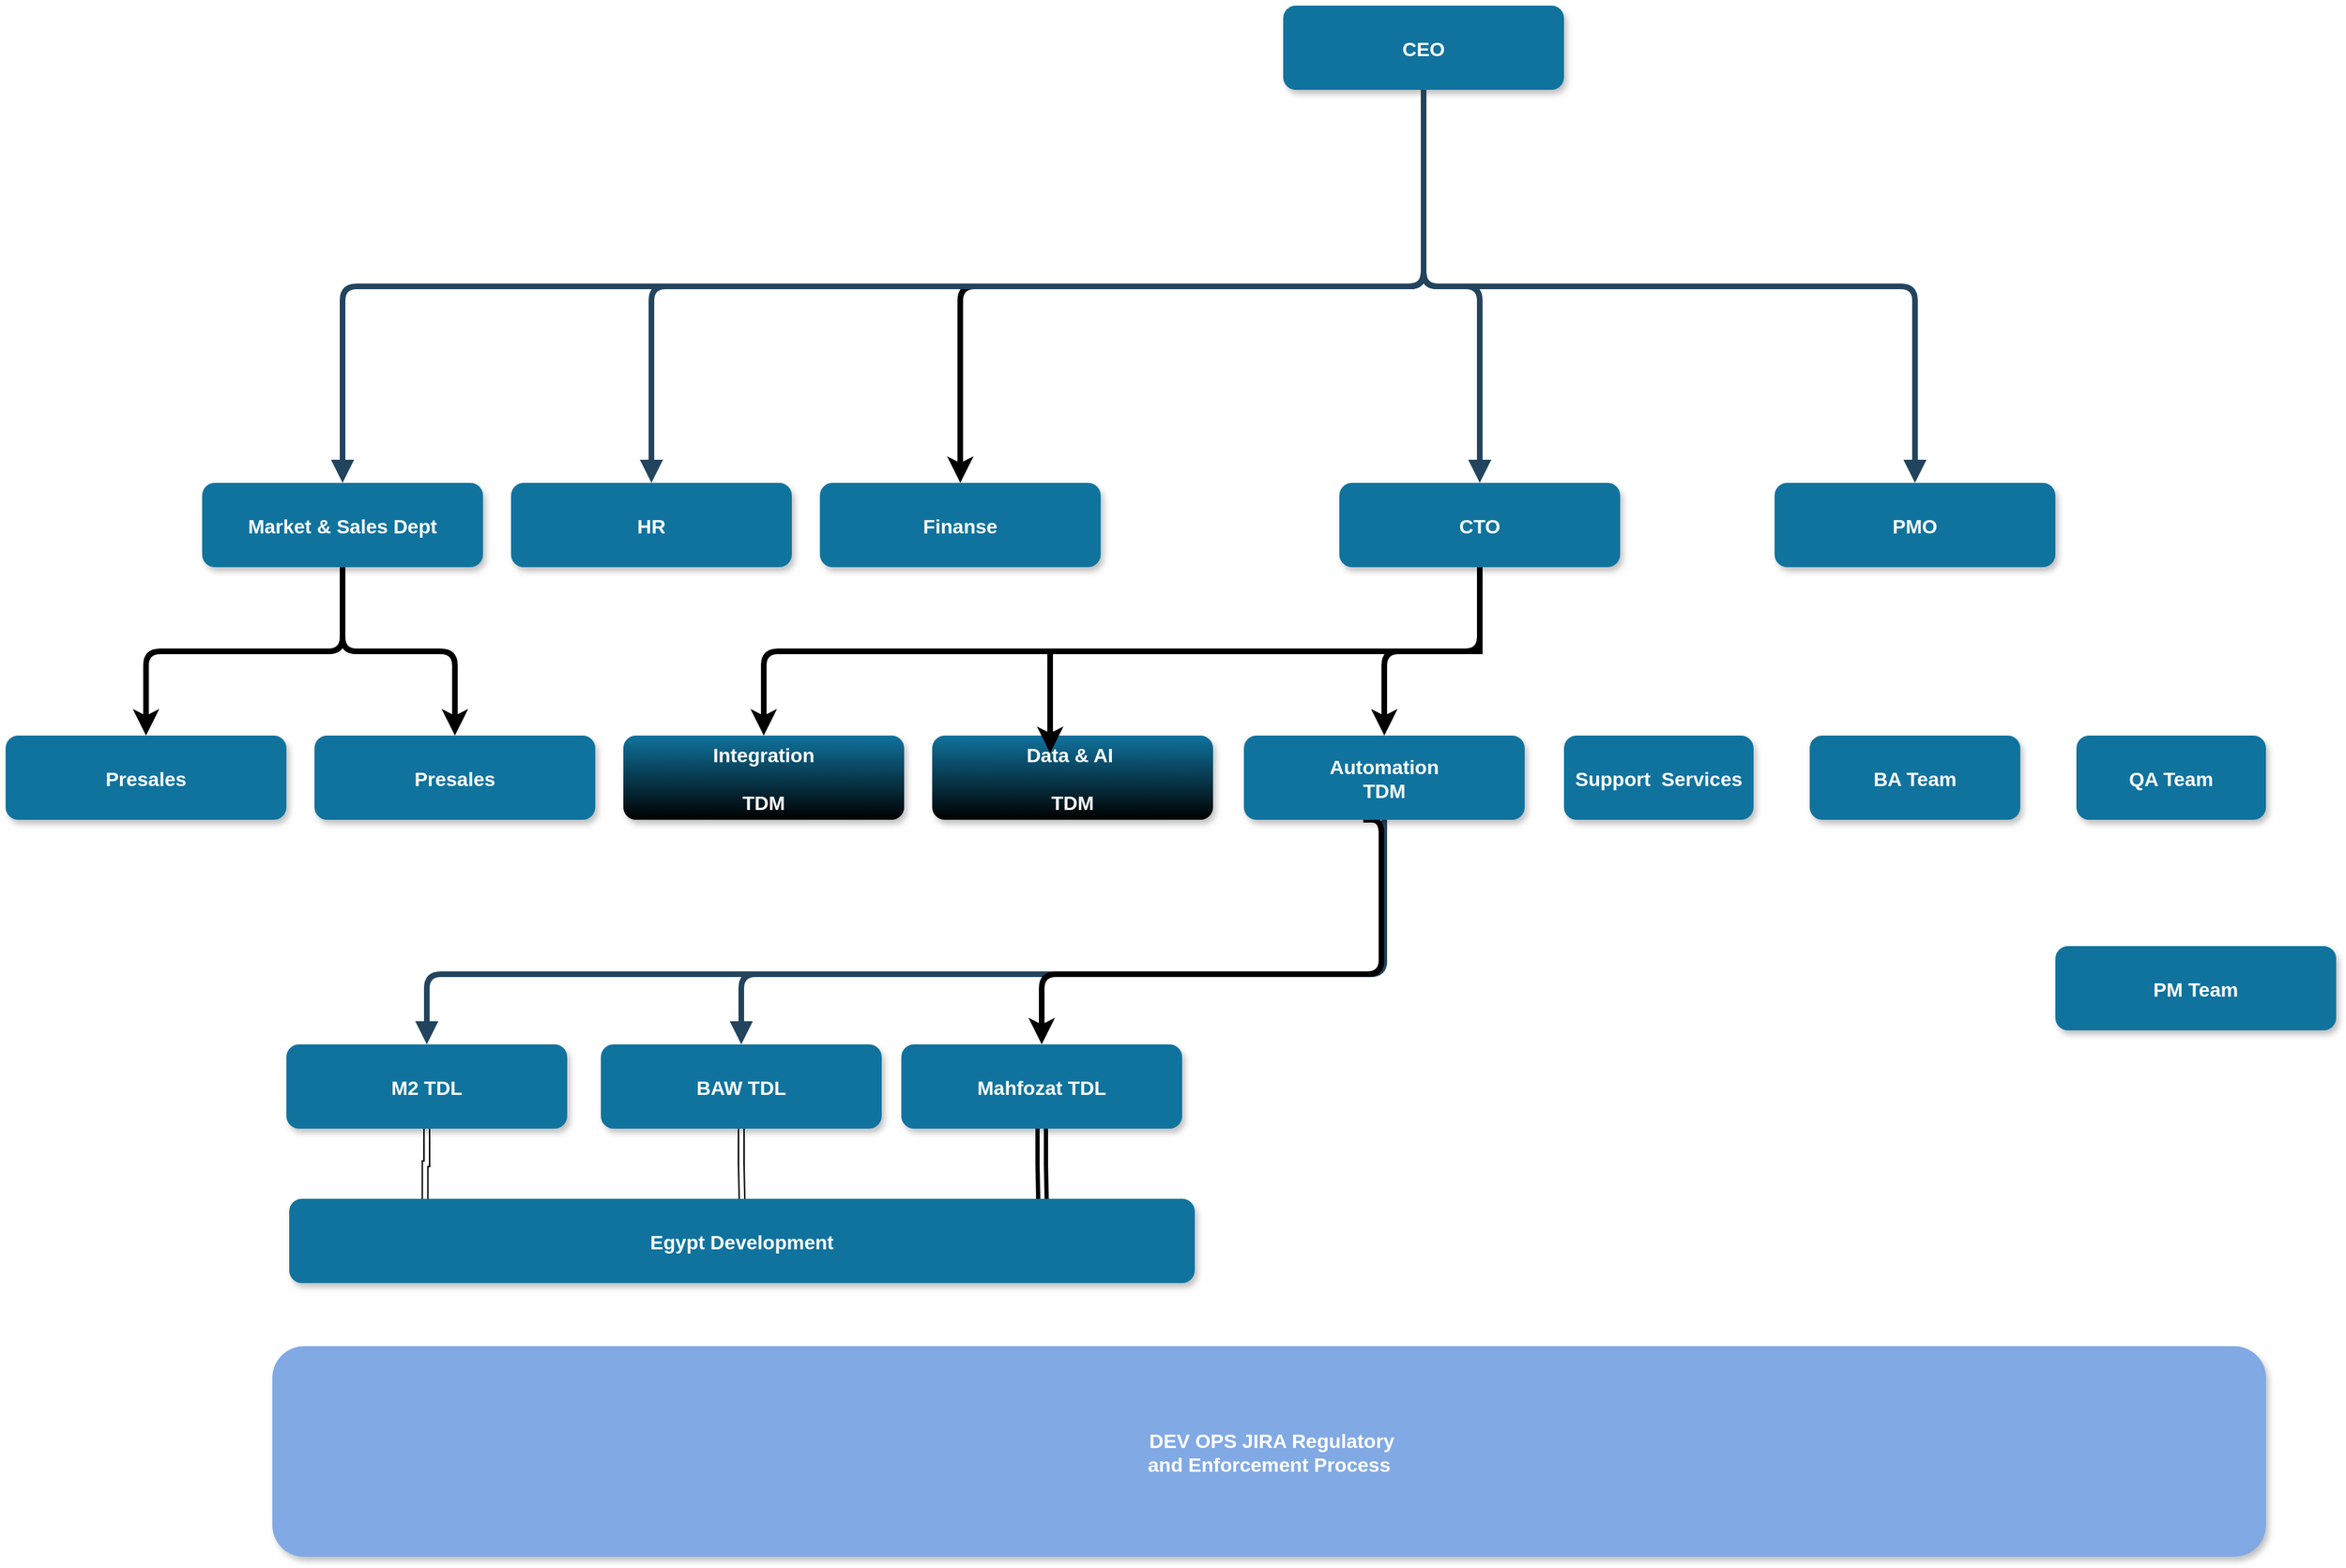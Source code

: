 <mxfile version="21.3.8" type="github">
  <diagram name="Page-1" id="97916047-d0de-89f5-080d-49f4d83e522f">
    <mxGraphModel dx="3662.5" dy="978" grid="1" gridSize="15" guides="1" tooltips="1" connect="1" arrows="1" fold="1" page="1" pageScale="1.5" pageWidth="1169" pageHeight="827" background="none" math="0" shadow="0">
      <root>
        <mxCell id="0" />
        <mxCell id="1" parent="0" />
        <mxCell id="CrXu2PX2MfrCH1NT0C0y-90" style="edgeStyle=orthogonalEdgeStyle;rounded=1;orthogonalLoop=1;jettySize=auto;html=1;entryX=0.5;entryY=0;entryDx=0;entryDy=0;strokeWidth=4;exitX=0.5;exitY=1;exitDx=0;exitDy=0;" parent="1" source="2" target="CrXu2PX2MfrCH1NT0C0y-88" edge="1">
          <mxGeometry relative="1" as="geometry">
            <Array as="points" />
          </mxGeometry>
        </mxCell>
        <mxCell id="2" value="CEO" style="rounded=1;fillColor=#10739E;strokeColor=none;shadow=1;gradientColor=none;fontStyle=1;fontColor=#FFFFFF;fontSize=14;" parent="1" vertex="1">
          <mxGeometry x="-820" y="50" width="200" height="60" as="geometry" />
        </mxCell>
        <mxCell id="CrXu2PX2MfrCH1NT0C0y-84" style="edgeStyle=orthogonalEdgeStyle;rounded=1;orthogonalLoop=1;jettySize=auto;html=1;exitX=0.5;exitY=1;exitDx=0;exitDy=0;entryX=0.58;entryY=0.167;entryDx=0;entryDy=0;entryPerimeter=0;strokeWidth=4;strokeColor=none;" parent="1" source="4" target="CrXu2PX2MfrCH1NT0C0y-81" edge="1">
          <mxGeometry relative="1" as="geometry" />
        </mxCell>
        <mxCell id="CrXu2PX2MfrCH1NT0C0y-85" style="edgeStyle=orthogonalEdgeStyle;rounded=1;orthogonalLoop=1;jettySize=auto;html=1;exitX=0.5;exitY=1;exitDx=0;exitDy=0;entryX=0.5;entryY=0;entryDx=0;entryDy=0;strokeWidth=4;" parent="1" source="4" target="CrXu2PX2MfrCH1NT0C0y-81" edge="1">
          <mxGeometry relative="1" as="geometry" />
        </mxCell>
        <mxCell id="CrXu2PX2MfrCH1NT0C0y-86" style="edgeStyle=orthogonalEdgeStyle;rounded=1;orthogonalLoop=1;jettySize=auto;html=1;entryX=0.5;entryY=0;entryDx=0;entryDy=0;strokeWidth=4;" parent="1" source="4" target="CrXu2PX2MfrCH1NT0C0y-83" edge="1">
          <mxGeometry relative="1" as="geometry" />
        </mxCell>
        <mxCell id="4" value="Market &amp; Sales Dept" style="rounded=1;fillColor=#10739E;strokeColor=none;shadow=1;gradientColor=none;fontStyle=1;fontColor=#FFFFFF;fontSize=14;" parent="1" vertex="1">
          <mxGeometry x="-1590" y="390" width="200" height="60" as="geometry" />
        </mxCell>
        <mxCell id="5" value="PMO " style="rounded=1;fillColor=#10739E;strokeColor=none;shadow=1;gradientColor=none;fontStyle=1;fontColor=#FFFFFF;fontSize=14;" parent="1" vertex="1">
          <mxGeometry x="-470" y="390" width="200" height="60" as="geometry" />
        </mxCell>
        <mxCell id="6" value="HR" style="rounded=1;fillColor=#10739E;strokeColor=none;shadow=1;gradientColor=none;fontStyle=1;fontColor=#FFFFFF;fontSize=14;" parent="1" vertex="1">
          <mxGeometry x="-1370" y="390" width="200" height="60" as="geometry" />
        </mxCell>
        <mxCell id="CrXu2PX2MfrCH1NT0C0y-148" style="edgeStyle=orthogonalEdgeStyle;rounded=0;orthogonalLoop=1;jettySize=auto;html=1;exitX=0.5;exitY=1;exitDx=0;exitDy=0;entryX=0.15;entryY=0.167;entryDx=0;entryDy=0;entryPerimeter=0;shape=link;" parent="1" source="8" target="7" edge="1">
          <mxGeometry relative="1" as="geometry" />
        </mxCell>
        <mxCell id="8" value="M2 TDL" style="rounded=1;fillColor=#10739E;strokeColor=none;shadow=1;gradientColor=none;fontStyle=1;fontColor=#FFFFFF;fontSize=14;" parent="1" vertex="1">
          <mxGeometry x="-1530" y="790" width="200" height="60" as="geometry" />
        </mxCell>
        <mxCell id="CrXu2PX2MfrCH1NT0C0y-147" style="edgeStyle=orthogonalEdgeStyle;rounded=0;orthogonalLoop=1;jettySize=auto;html=1;exitX=0.5;exitY=1;exitDx=0;exitDy=0;entryX=0.5;entryY=0;entryDx=0;entryDy=0;shape=link;" parent="1" source="13" target="7" edge="1">
          <mxGeometry relative="1" as="geometry" />
        </mxCell>
        <mxCell id="13" value="BAW TDL" style="rounded=1;fillColor=#10739E;strokeColor=none;shadow=1;gradientColor=none;fontStyle=1;fontColor=#FFFFFF;fontSize=14;" parent="1" vertex="1">
          <mxGeometry x="-1306" y="790" width="200" height="60" as="geometry" />
        </mxCell>
        <mxCell id="CrXu2PX2MfrCH1NT0C0y-145" style="edgeStyle=orthogonalEdgeStyle;rounded=0;orthogonalLoop=1;jettySize=auto;html=1;exitX=0.5;exitY=1;exitDx=0;exitDy=0;entryX=0.832;entryY=0.125;entryDx=0;entryDy=0;entryPerimeter=0;shape=link;strokeWidth=3;" parent="1" source="18" target="7" edge="1">
          <mxGeometry relative="1" as="geometry" />
        </mxCell>
        <mxCell id="18" value="Mahfozat TDL" style="rounded=1;fillColor=#10739E;strokeColor=none;shadow=1;gradientColor=none;fontStyle=1;fontColor=#FFFFFF;fontSize=14;" parent="1" vertex="1">
          <mxGeometry x="-1092" y="790" width="200" height="60" as="geometry" />
        </mxCell>
        <mxCell id="23" value=" DEV OPS JIRA Regulatory &#xa;and Enforcement Process" style="rounded=1;fillColor=#81a9e4;strokeColor=none;shadow=1;gradientColor=none;fontStyle=1;fontColor=#FFFFFF;fontSize=14;" parent="1" vertex="1">
          <mxGeometry x="-1540" y="1005" width="1420" height="150" as="geometry" />
        </mxCell>
        <mxCell id="30" value="" style="edgeStyle=elbowEdgeStyle;elbow=vertical;strokeWidth=4;endArrow=block;endFill=1;fontStyle=1;strokeColor=#23445D;exitX=0.5;exitY=1;exitDx=0;exitDy=0;entryX=0.5;entryY=0;entryDx=0;entryDy=0;" parent="1" target="5" edge="1">
          <mxGeometry x="-1340" y="130" width="100" height="100" as="geometry">
            <mxPoint x="-720" y="110" as="sourcePoint" />
            <mxPoint x="320" y="400" as="targetPoint" />
            <Array as="points">
              <mxPoint x="-170" y="250" />
            </Array>
          </mxGeometry>
        </mxCell>
        <mxCell id="31" value="" style="edgeStyle=elbowEdgeStyle;elbow=vertical;strokeWidth=4;endArrow=block;endFill=1;fontStyle=1;strokeColor=#23445D;exitX=0.5;exitY=1;exitDx=0;exitDy=0;" parent="1" source="2" target="4" edge="1">
          <mxGeometry x="-1340" y="130" width="100" height="100" as="geometry">
            <mxPoint x="-579" y="370" as="sourcePoint" />
            <mxPoint x="-1240" y="130" as="targetPoint" />
          </mxGeometry>
        </mxCell>
        <mxCell id="32" value="" style="edgeStyle=elbowEdgeStyle;elbow=vertical;strokeWidth=4;endArrow=block;endFill=1;fontStyle=1;strokeColor=#23445D;exitX=0.5;exitY=1;exitDx=0;exitDy=0;" parent="1" source="2" target="6" edge="1">
          <mxGeometry x="-1340" y="130" width="100" height="100" as="geometry">
            <mxPoint x="-579" y="370" as="sourcePoint" />
            <mxPoint x="-1240" y="130" as="targetPoint" />
            <Array as="points" />
          </mxGeometry>
        </mxCell>
        <mxCell id="34" value="" style="edgeStyle=elbowEdgeStyle;elbow=vertical;strokeWidth=4;endArrow=block;endFill=1;fontStyle=1;strokeColor=#23445D;entryX=0.5;entryY=0;entryDx=0;entryDy=0;exitX=0.5;exitY=1;exitDx=0;exitDy=0;" parent="1" source="CrXu2PX2MfrCH1NT0C0y-114" target="8" edge="1">
          <mxGeometry x="-950" y="150" width="100" height="100" as="geometry">
            <mxPoint x="-290" y="480" as="sourcePoint" />
            <mxPoint x="-790" y="750" as="targetPoint" />
            <Array as="points">
              <mxPoint x="-820" y="740" />
              <mxPoint x="-540" y="520" />
              <mxPoint x="-250" y="630" />
              <mxPoint x="-190" y="630" />
              <mxPoint x="-420" y="540" />
            </Array>
          </mxGeometry>
        </mxCell>
        <mxCell id="54" value="" style="edgeStyle=elbowEdgeStyle;elbow=vertical;strokeWidth=4;endArrow=block;endFill=1;fontStyle=1;strokeColor=#23445D;exitX=0.5;exitY=1;exitDx=0;exitDy=0;entryX=0.5;entryY=0;entryDx=0;entryDy=0;" parent="1" source="CrXu2PX2MfrCH1NT0C0y-114" target="13" edge="1">
          <mxGeometry x="-950" y="150" width="100" height="100" as="geometry">
            <mxPoint x="-420" y="630" as="sourcePoint" />
            <mxPoint x="-850" y="150" as="targetPoint" />
            <Array as="points">
              <mxPoint x="-700" y="740" />
              <mxPoint x="-380" y="520" />
              <mxPoint x="-260" y="650" />
            </Array>
          </mxGeometry>
        </mxCell>
        <mxCell id="CrXu2PX2MfrCH1NT0C0y-64" value="" style="edgeStyle=elbowEdgeStyle;elbow=vertical;strokeWidth=4;endArrow=block;endFill=1;fontStyle=1;strokeColor=#23445D;exitX=0.5;exitY=1;exitDx=0;exitDy=0;entryX=0.5;entryY=0;entryDx=0;entryDy=0;" parent="1" source="2" target="CrXu2PX2MfrCH1NT0C0y-61" edge="1">
          <mxGeometry x="-1330" y="140" width="100" height="100" as="geometry">
            <mxPoint x="-550" y="120" as="sourcePoint" />
            <mxPoint x="-400" y="430" as="targetPoint" />
            <Array as="points">
              <mxPoint x="-760" y="250" />
              <mxPoint x="-90" y="430" />
              <mxPoint x="-340" y="270" />
              <mxPoint x="-360" y="230" />
              <mxPoint x="-320" y="274" />
            </Array>
          </mxGeometry>
        </mxCell>
        <mxCell id="CrXu2PX2MfrCH1NT0C0y-70" value="Integration &#xa;&#xa;TDM" style="rounded=1;fillColor=#10739E;strokeColor=none;shadow=1;gradientColor=default;fontStyle=1;fontColor=#FFFFFF;fontSize=14;" parent="1" vertex="1">
          <mxGeometry x="-1290" y="570" width="200" height="60" as="geometry" />
        </mxCell>
        <mxCell id="CrXu2PX2MfrCH1NT0C0y-71" value="Data &amp; AI  &#xa;&#xa;TDM" style="rounded=1;fillColor=#10739E;strokeColor=none;shadow=1;gradientColor=default;fontStyle=1;fontColor=#FFFFFF;fontSize=14;" parent="1" vertex="1">
          <mxGeometry x="-1070" y="570" width="200" height="60" as="geometry" />
        </mxCell>
        <mxCell id="CrXu2PX2MfrCH1NT0C0y-81" value="Presales" style="rounded=1;fillColor=#10739E;strokeColor=none;shadow=1;gradientColor=none;fontStyle=1;fontColor=#FFFFFF;fontSize=14;" parent="1" vertex="1">
          <mxGeometry x="-1510" y="570" width="200" height="60" as="geometry" />
        </mxCell>
        <mxCell id="CrXu2PX2MfrCH1NT0C0y-83" value="Presales" style="rounded=1;fillColor=#10739E;strokeColor=none;shadow=1;gradientColor=none;fontStyle=1;fontColor=#FFFFFF;fontSize=14;" parent="1" vertex="1">
          <mxGeometry x="-1730" y="570" width="200" height="60" as="geometry" />
        </mxCell>
        <mxCell id="CrXu2PX2MfrCH1NT0C0y-88" value="Finanse" style="rounded=1;fillColor=#10739E;strokeColor=none;shadow=1;gradientColor=none;fontStyle=1;fontColor=#FFFFFF;fontSize=14;" parent="1" vertex="1">
          <mxGeometry x="-1150" y="390" width="200" height="60" as="geometry" />
        </mxCell>
        <mxCell id="CrXu2PX2MfrCH1NT0C0y-126" style="edgeStyle=orthogonalEdgeStyle;rounded=1;orthogonalLoop=1;jettySize=auto;html=1;entryX=0.5;entryY=0;entryDx=0;entryDy=0;strokeWidth=4;" parent="1" source="CrXu2PX2MfrCH1NT0C0y-61" target="CrXu2PX2MfrCH1NT0C0y-70" edge="1">
          <mxGeometry relative="1" as="geometry">
            <Array as="points">
              <mxPoint x="-820" y="510" />
              <mxPoint x="-1140" y="510" />
            </Array>
          </mxGeometry>
        </mxCell>
        <mxCell id="CrXu2PX2MfrCH1NT0C0y-127" style="edgeStyle=orthogonalEdgeStyle;rounded=1;orthogonalLoop=1;jettySize=auto;html=1;entryX=0.5;entryY=0;entryDx=0;entryDy=0;strokeWidth=4;" parent="1" source="CrXu2PX2MfrCH1NT0C0y-61" target="CrXu2PX2MfrCH1NT0C0y-114" edge="1">
          <mxGeometry relative="1" as="geometry" />
        </mxCell>
        <mxCell id="CrXu2PX2MfrCH1NT0C0y-128" style="edgeStyle=orthogonalEdgeStyle;rounded=0;orthogonalLoop=1;jettySize=auto;html=1;strokeWidth=4;entryX=0.42;entryY=0.208;entryDx=0;entryDy=0;entryPerimeter=0;" parent="1" source="CrXu2PX2MfrCH1NT0C0y-61" target="CrXu2PX2MfrCH1NT0C0y-71" edge="1">
          <mxGeometry relative="1" as="geometry">
            <mxPoint x="-880" y="570" as="targetPoint" />
            <Array as="points">
              <mxPoint x="-680" y="510" />
              <mxPoint x="-986" y="510" />
            </Array>
          </mxGeometry>
        </mxCell>
        <mxCell id="CrXu2PX2MfrCH1NT0C0y-61" value="CTO" style="rounded=1;fillColor=#10739E;strokeColor=none;shadow=1;gradientColor=none;fontStyle=1;fontColor=#FFFFFF;fontSize=14;" parent="1" vertex="1">
          <mxGeometry x="-780" y="390" width="200" height="60" as="geometry" />
        </mxCell>
        <mxCell id="CrXu2PX2MfrCH1NT0C0y-106" value="Support  Services" style="rounded=1;fillColor=#10739E;strokeColor=none;shadow=1;gradientColor=none;fontStyle=1;fontColor=#FFFFFF;fontSize=14;" parent="1" vertex="1">
          <mxGeometry x="-620" y="570" width="135" height="60" as="geometry" />
        </mxCell>
        <mxCell id="CrXu2PX2MfrCH1NT0C0y-108" value="BA Team" style="rounded=1;fillColor=#10739E;strokeColor=none;shadow=1;gradientColor=none;fontStyle=1;fontColor=#FFFFFF;fontSize=14;" parent="1" vertex="1">
          <mxGeometry x="-445" y="570" width="150" height="60" as="geometry" />
        </mxCell>
        <mxCell id="CrXu2PX2MfrCH1NT0C0y-109" value="PM Team" style="rounded=1;fillColor=#10739E;strokeColor=none;shadow=1;gradientColor=none;fontStyle=1;fontColor=#FFFFFF;fontSize=14;" parent="1" vertex="1">
          <mxGeometry x="-270" y="720" width="200" height="60" as="geometry" />
        </mxCell>
        <mxCell id="CrXu2PX2MfrCH1NT0C0y-129" style="edgeStyle=orthogonalEdgeStyle;rounded=1;orthogonalLoop=1;jettySize=auto;html=1;strokeWidth=4;exitX=0.5;exitY=1;exitDx=0;exitDy=0;entryX=0.5;entryY=0;entryDx=0;entryDy=0;" parent="1" target="18" edge="1">
          <mxGeometry relative="1" as="geometry">
            <mxPoint x="-763" y="630" as="sourcePoint" />
            <mxPoint x="-918" y="790" as="targetPoint" />
            <Array as="points">
              <mxPoint x="-750" y="630" />
              <mxPoint x="-750" y="740" />
              <mxPoint x="-992" y="740" />
            </Array>
          </mxGeometry>
        </mxCell>
        <mxCell id="CrXu2PX2MfrCH1NT0C0y-114" value="Automation &#xa;TDM" style="rounded=1;fillColor=#10739E;strokeColor=none;shadow=1;gradientColor=none;fontStyle=1;fontColor=#FFFFFF;fontSize=14;" parent="1" vertex="1">
          <mxGeometry x="-848" y="570" width="200" height="60" as="geometry" />
        </mxCell>
        <mxCell id="CrXu2PX2MfrCH1NT0C0y-122" value="QA Team" style="rounded=1;fillColor=#10739E;strokeColor=none;shadow=1;gradientColor=none;fontStyle=1;fontColor=#FFFFFF;fontSize=14;" parent="1" vertex="1">
          <mxGeometry x="-255" y="570" width="135" height="60" as="geometry" />
        </mxCell>
        <mxCell id="7" value="Egypt Development" style="rounded=1;fillColor=#10739E;strokeColor=none;shadow=1;gradientColor=none;fontStyle=1;fontColor=#FFFFFF;fontSize=14;" parent="1" vertex="1">
          <mxGeometry x="-1528" y="900" width="645" height="60" as="geometry" />
        </mxCell>
      </root>
    </mxGraphModel>
  </diagram>
</mxfile>
